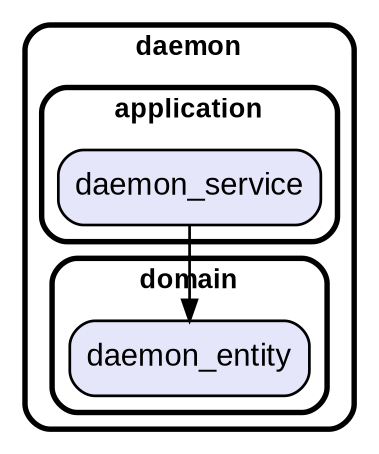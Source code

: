 digraph "" {
  graph [style=rounded fontname="Arial Black" fontsize=13 penwidth=2.6];
  node [shape=rect style="filled,rounded" fontname=Arial fontsize=15 fillcolor=Lavender penwidth=1.3];
  edge [penwidth=1.3];
  "/application/daemon_service.dart" [label="daemon_service"];
  "/domain/daemon_entity.dart" [label="daemon_entity"];
  subgraph "cluster~" {
    label="daemon";
    subgraph "cluster~/application" {
      label="application";
      "/application/daemon_service.dart";
    }
    subgraph "cluster~/domain" {
      label="domain";
      "/domain/daemon_entity.dart";
    }
  }
  "/application/daemon_service.dart" -> "/domain/daemon_entity.dart";
}
